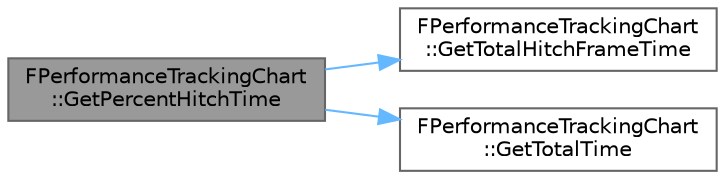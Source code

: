 digraph "FPerformanceTrackingChart::GetPercentHitchTime"
{
 // INTERACTIVE_SVG=YES
 // LATEX_PDF_SIZE
  bgcolor="transparent";
  edge [fontname=Helvetica,fontsize=10,labelfontname=Helvetica,labelfontsize=10];
  node [fontname=Helvetica,fontsize=10,shape=box,height=0.2,width=0.4];
  rankdir="LR";
  Node1 [id="Node000001",label="FPerformanceTrackingChart\l::GetPercentHitchTime",height=0.2,width=0.4,color="gray40", fillcolor="grey60", style="filled", fontcolor="black",tooltip=" "];
  Node1 -> Node2 [id="edge1_Node000001_Node000002",color="steelblue1",style="solid",tooltip=" "];
  Node2 [id="Node000002",label="FPerformanceTrackingChart\l::GetTotalHitchFrameTime",height=0.2,width=0.4,color="grey40", fillcolor="white", style="filled",URL="$da/d80/classFPerformanceTrackingChart.html#a844f9c6c3317497cd0f7ba605238c1bc",tooltip="Sum of all recorded hitch lengths (in seconds)"];
  Node1 -> Node3 [id="edge2_Node000001_Node000003",color="steelblue1",style="solid",tooltip=" "];
  Node3 [id="Node000003",label="FPerformanceTrackingChart\l::GetTotalTime",height=0.2,width=0.4,color="grey40", fillcolor="white", style="filled",URL="$da/d80/classFPerformanceTrackingChart.html#a52cde3d830fe3e100e9959ae4221d420",tooltip=" "];
}
